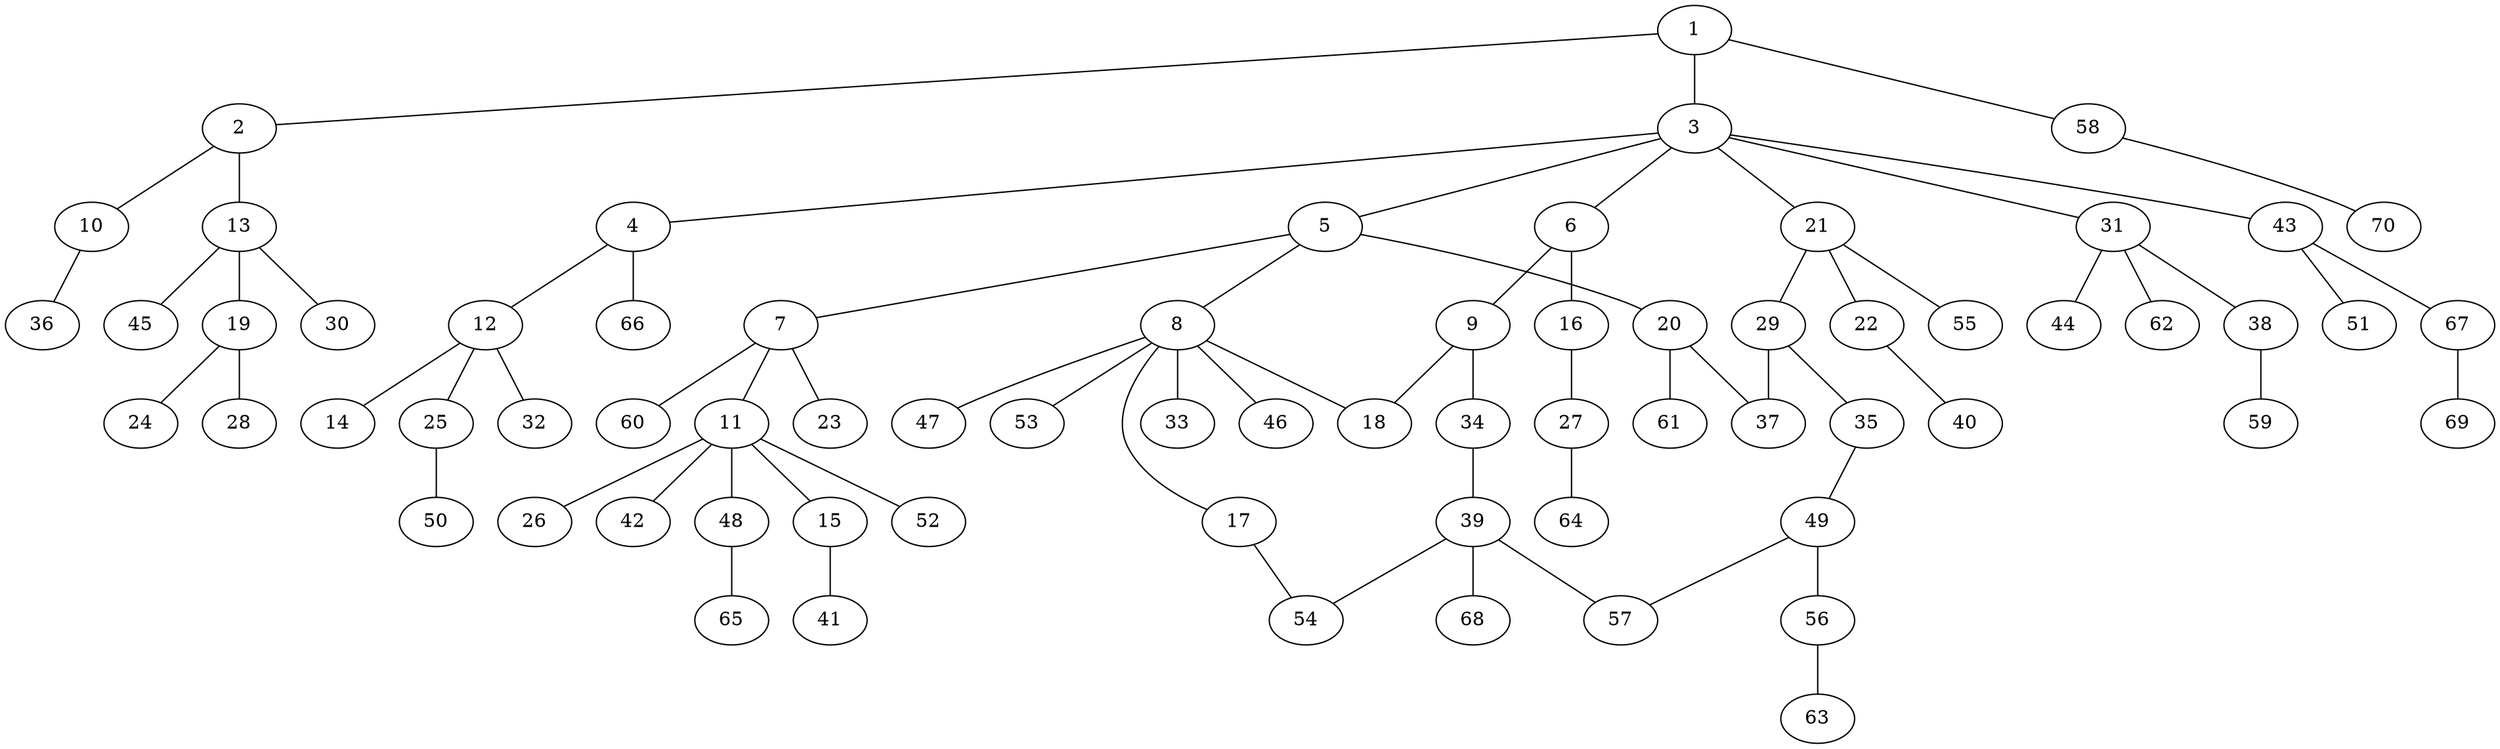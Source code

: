 graph graphname {1--2
1--3
1--58
2--10
2--13
3--4
3--5
3--6
3--21
3--31
3--43
4--12
4--66
5--7
5--8
5--20
6--9
6--16
7--11
7--23
7--60
8--17
8--18
8--33
8--46
8--47
8--53
9--18
9--34
10--36
11--15
11--26
11--42
11--48
11--52
12--14
12--25
12--32
13--19
13--30
13--45
15--41
16--27
17--54
19--24
19--28
20--37
20--61
21--22
21--29
21--55
22--40
25--50
27--64
29--35
29--37
31--38
31--44
31--62
34--39
35--49
38--59
39--54
39--57
39--68
43--51
43--67
48--65
49--56
49--57
56--63
58--70
67--69
}
